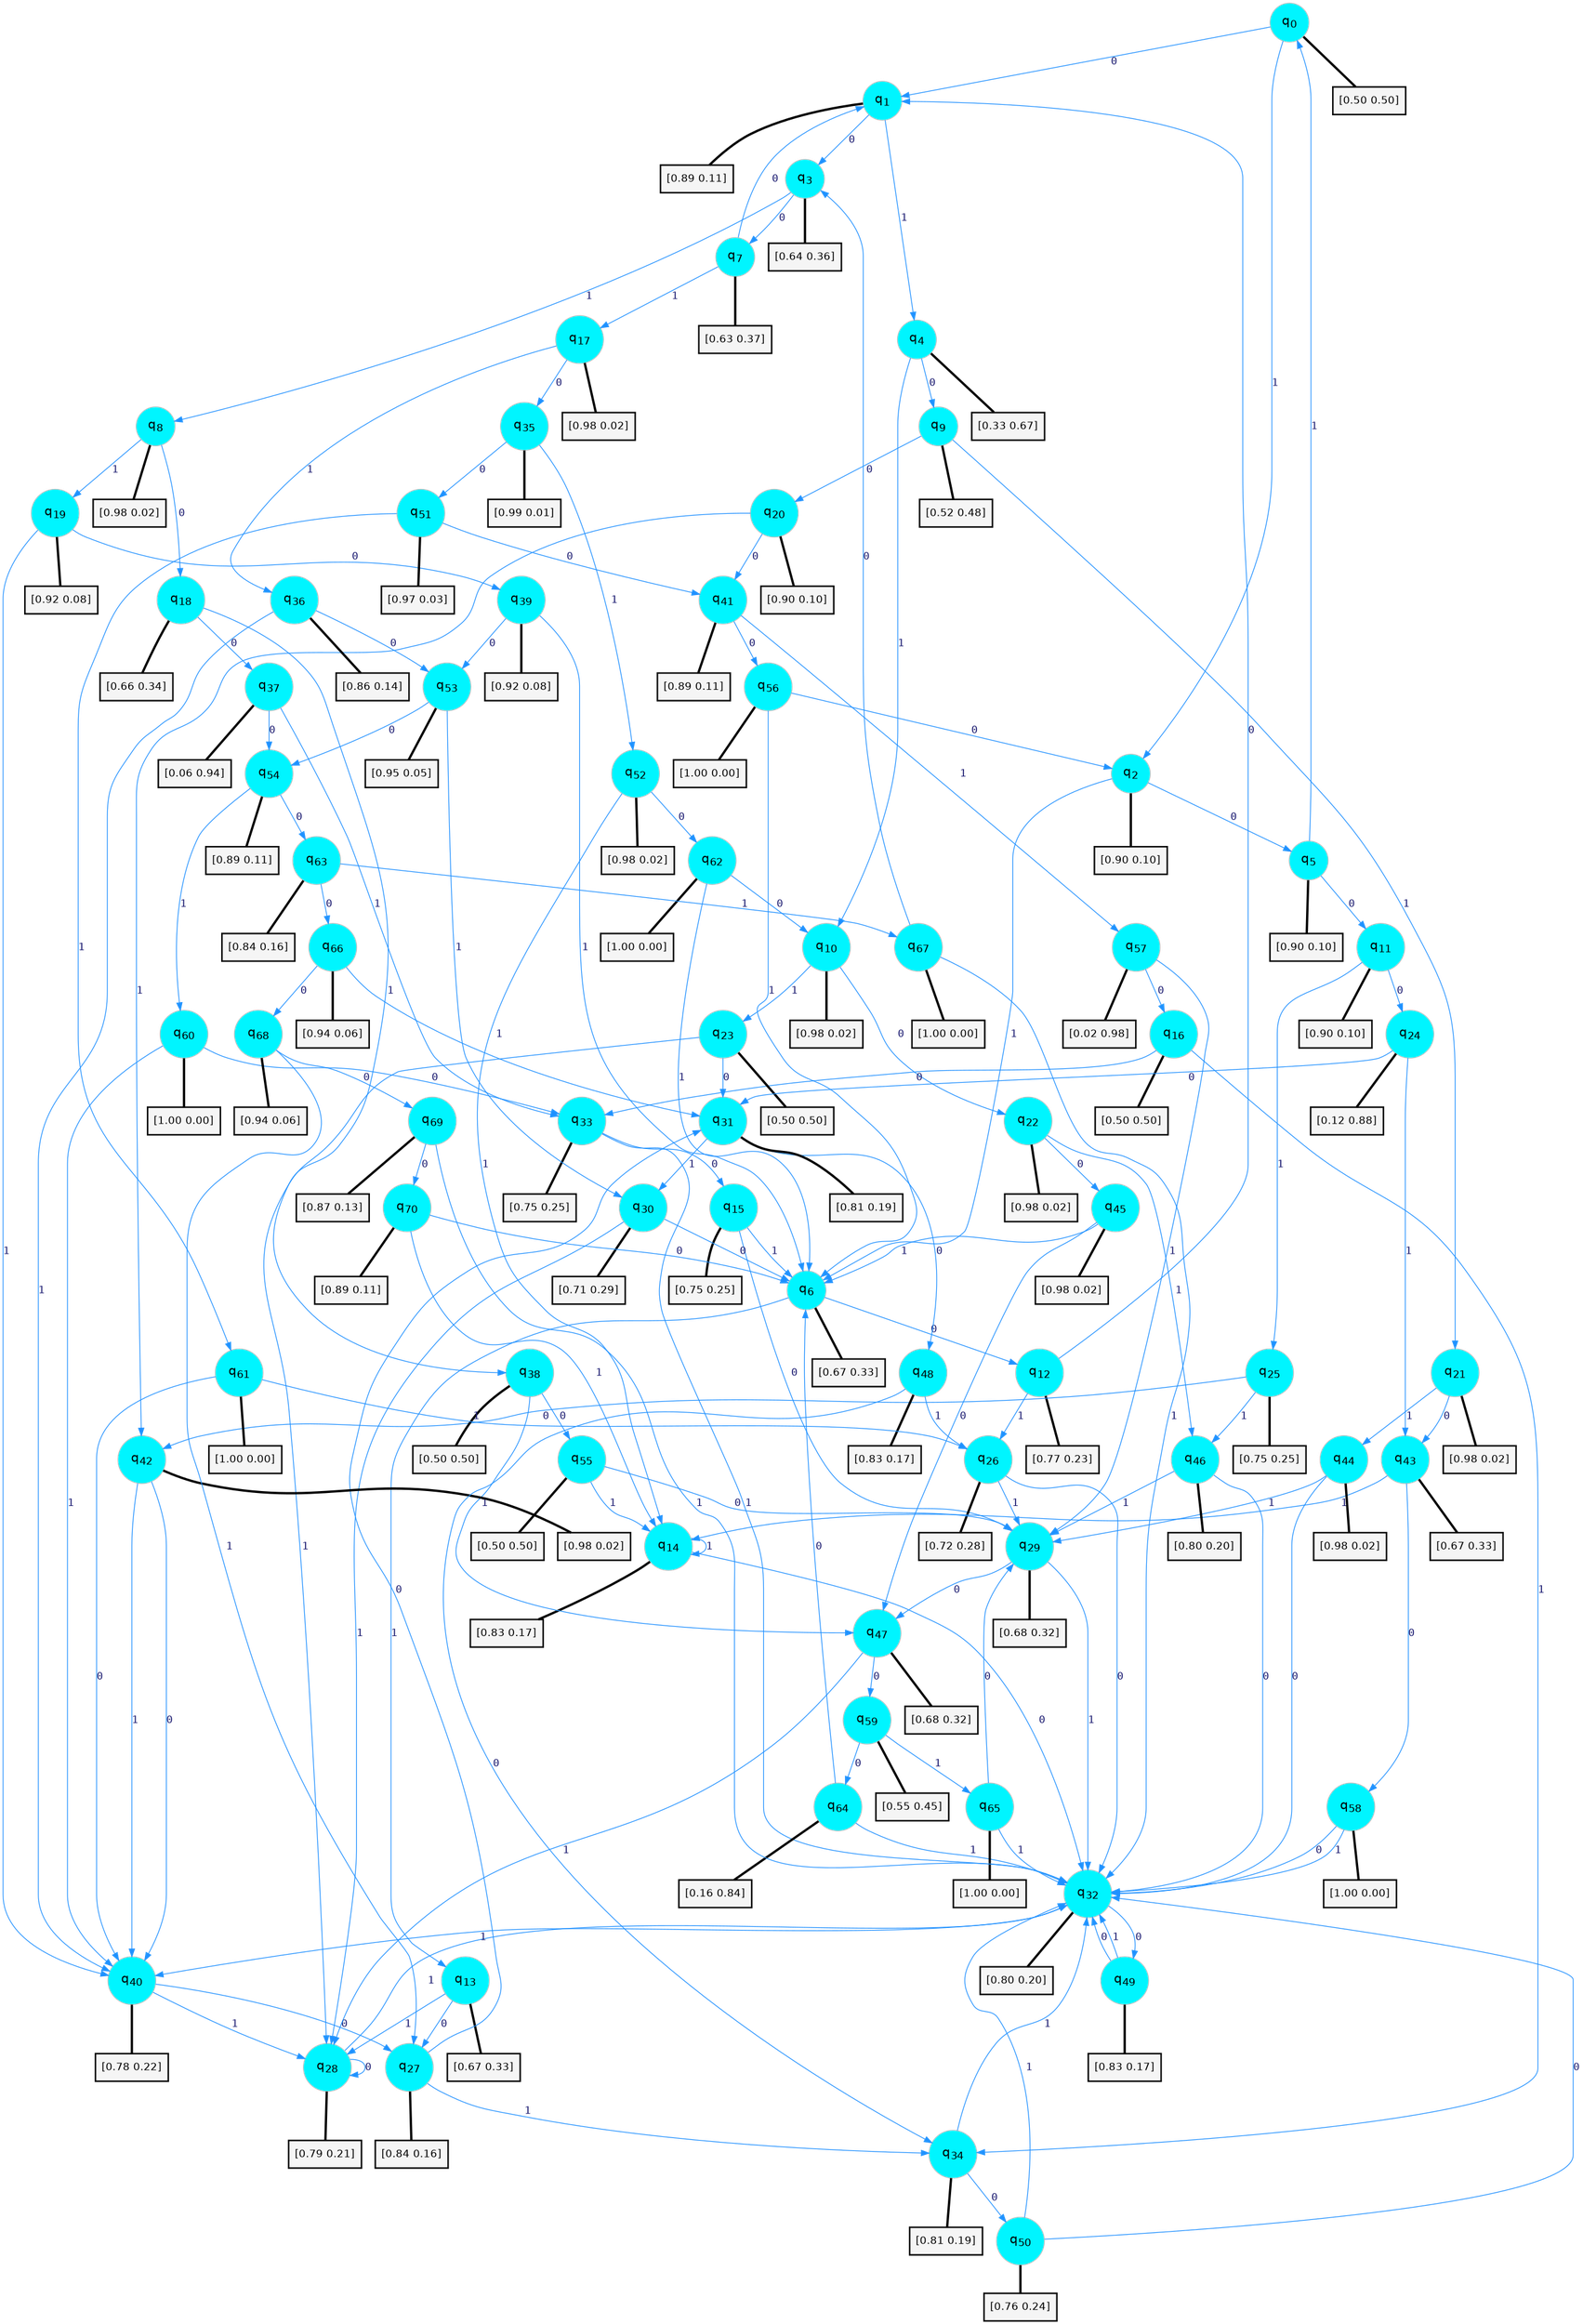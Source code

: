 digraph G {
graph [
bgcolor=transparent, dpi=300, rankdir=TD, size="40,25"];
node [
color=gray, fillcolor=turquoise1, fontcolor=black, fontname=Helvetica, fontsize=16, fontweight=bold, shape=circle, style=filled];
edge [
arrowsize=1, color=dodgerblue1, fontcolor=midnightblue, fontname=courier, fontweight=bold, penwidth=1, style=solid, weight=20];
0[label=<q<SUB>0</SUB>>];
1[label=<q<SUB>1</SUB>>];
2[label=<q<SUB>2</SUB>>];
3[label=<q<SUB>3</SUB>>];
4[label=<q<SUB>4</SUB>>];
5[label=<q<SUB>5</SUB>>];
6[label=<q<SUB>6</SUB>>];
7[label=<q<SUB>7</SUB>>];
8[label=<q<SUB>8</SUB>>];
9[label=<q<SUB>9</SUB>>];
10[label=<q<SUB>10</SUB>>];
11[label=<q<SUB>11</SUB>>];
12[label=<q<SUB>12</SUB>>];
13[label=<q<SUB>13</SUB>>];
14[label=<q<SUB>14</SUB>>];
15[label=<q<SUB>15</SUB>>];
16[label=<q<SUB>16</SUB>>];
17[label=<q<SUB>17</SUB>>];
18[label=<q<SUB>18</SUB>>];
19[label=<q<SUB>19</SUB>>];
20[label=<q<SUB>20</SUB>>];
21[label=<q<SUB>21</SUB>>];
22[label=<q<SUB>22</SUB>>];
23[label=<q<SUB>23</SUB>>];
24[label=<q<SUB>24</SUB>>];
25[label=<q<SUB>25</SUB>>];
26[label=<q<SUB>26</SUB>>];
27[label=<q<SUB>27</SUB>>];
28[label=<q<SUB>28</SUB>>];
29[label=<q<SUB>29</SUB>>];
30[label=<q<SUB>30</SUB>>];
31[label=<q<SUB>31</SUB>>];
32[label=<q<SUB>32</SUB>>];
33[label=<q<SUB>33</SUB>>];
34[label=<q<SUB>34</SUB>>];
35[label=<q<SUB>35</SUB>>];
36[label=<q<SUB>36</SUB>>];
37[label=<q<SUB>37</SUB>>];
38[label=<q<SUB>38</SUB>>];
39[label=<q<SUB>39</SUB>>];
40[label=<q<SUB>40</SUB>>];
41[label=<q<SUB>41</SUB>>];
42[label=<q<SUB>42</SUB>>];
43[label=<q<SUB>43</SUB>>];
44[label=<q<SUB>44</SUB>>];
45[label=<q<SUB>45</SUB>>];
46[label=<q<SUB>46</SUB>>];
47[label=<q<SUB>47</SUB>>];
48[label=<q<SUB>48</SUB>>];
49[label=<q<SUB>49</SUB>>];
50[label=<q<SUB>50</SUB>>];
51[label=<q<SUB>51</SUB>>];
52[label=<q<SUB>52</SUB>>];
53[label=<q<SUB>53</SUB>>];
54[label=<q<SUB>54</SUB>>];
55[label=<q<SUB>55</SUB>>];
56[label=<q<SUB>56</SUB>>];
57[label=<q<SUB>57</SUB>>];
58[label=<q<SUB>58</SUB>>];
59[label=<q<SUB>59</SUB>>];
60[label=<q<SUB>60</SUB>>];
61[label=<q<SUB>61</SUB>>];
62[label=<q<SUB>62</SUB>>];
63[label=<q<SUB>63</SUB>>];
64[label=<q<SUB>64</SUB>>];
65[label=<q<SUB>65</SUB>>];
66[label=<q<SUB>66</SUB>>];
67[label=<q<SUB>67</SUB>>];
68[label=<q<SUB>68</SUB>>];
69[label=<q<SUB>69</SUB>>];
70[label=<q<SUB>70</SUB>>];
71[label="[0.50 0.50]", shape=box,fontcolor=black, fontname=Helvetica, fontsize=14, penwidth=2, fillcolor=whitesmoke,color=black];
72[label="[0.89 0.11]", shape=box,fontcolor=black, fontname=Helvetica, fontsize=14, penwidth=2, fillcolor=whitesmoke,color=black];
73[label="[0.90 0.10]", shape=box,fontcolor=black, fontname=Helvetica, fontsize=14, penwidth=2, fillcolor=whitesmoke,color=black];
74[label="[0.64 0.36]", shape=box,fontcolor=black, fontname=Helvetica, fontsize=14, penwidth=2, fillcolor=whitesmoke,color=black];
75[label="[0.33 0.67]", shape=box,fontcolor=black, fontname=Helvetica, fontsize=14, penwidth=2, fillcolor=whitesmoke,color=black];
76[label="[0.90 0.10]", shape=box,fontcolor=black, fontname=Helvetica, fontsize=14, penwidth=2, fillcolor=whitesmoke,color=black];
77[label="[0.67 0.33]", shape=box,fontcolor=black, fontname=Helvetica, fontsize=14, penwidth=2, fillcolor=whitesmoke,color=black];
78[label="[0.63 0.37]", shape=box,fontcolor=black, fontname=Helvetica, fontsize=14, penwidth=2, fillcolor=whitesmoke,color=black];
79[label="[0.98 0.02]", shape=box,fontcolor=black, fontname=Helvetica, fontsize=14, penwidth=2, fillcolor=whitesmoke,color=black];
80[label="[0.52 0.48]", shape=box,fontcolor=black, fontname=Helvetica, fontsize=14, penwidth=2, fillcolor=whitesmoke,color=black];
81[label="[0.98 0.02]", shape=box,fontcolor=black, fontname=Helvetica, fontsize=14, penwidth=2, fillcolor=whitesmoke,color=black];
82[label="[0.90 0.10]", shape=box,fontcolor=black, fontname=Helvetica, fontsize=14, penwidth=2, fillcolor=whitesmoke,color=black];
83[label="[0.77 0.23]", shape=box,fontcolor=black, fontname=Helvetica, fontsize=14, penwidth=2, fillcolor=whitesmoke,color=black];
84[label="[0.67 0.33]", shape=box,fontcolor=black, fontname=Helvetica, fontsize=14, penwidth=2, fillcolor=whitesmoke,color=black];
85[label="[0.83 0.17]", shape=box,fontcolor=black, fontname=Helvetica, fontsize=14, penwidth=2, fillcolor=whitesmoke,color=black];
86[label="[0.75 0.25]", shape=box,fontcolor=black, fontname=Helvetica, fontsize=14, penwidth=2, fillcolor=whitesmoke,color=black];
87[label="[0.50 0.50]", shape=box,fontcolor=black, fontname=Helvetica, fontsize=14, penwidth=2, fillcolor=whitesmoke,color=black];
88[label="[0.98 0.02]", shape=box,fontcolor=black, fontname=Helvetica, fontsize=14, penwidth=2, fillcolor=whitesmoke,color=black];
89[label="[0.66 0.34]", shape=box,fontcolor=black, fontname=Helvetica, fontsize=14, penwidth=2, fillcolor=whitesmoke,color=black];
90[label="[0.92 0.08]", shape=box,fontcolor=black, fontname=Helvetica, fontsize=14, penwidth=2, fillcolor=whitesmoke,color=black];
91[label="[0.90 0.10]", shape=box,fontcolor=black, fontname=Helvetica, fontsize=14, penwidth=2, fillcolor=whitesmoke,color=black];
92[label="[0.98 0.02]", shape=box,fontcolor=black, fontname=Helvetica, fontsize=14, penwidth=2, fillcolor=whitesmoke,color=black];
93[label="[0.98 0.02]", shape=box,fontcolor=black, fontname=Helvetica, fontsize=14, penwidth=2, fillcolor=whitesmoke,color=black];
94[label="[0.50 0.50]", shape=box,fontcolor=black, fontname=Helvetica, fontsize=14, penwidth=2, fillcolor=whitesmoke,color=black];
95[label="[0.12 0.88]", shape=box,fontcolor=black, fontname=Helvetica, fontsize=14, penwidth=2, fillcolor=whitesmoke,color=black];
96[label="[0.75 0.25]", shape=box,fontcolor=black, fontname=Helvetica, fontsize=14, penwidth=2, fillcolor=whitesmoke,color=black];
97[label="[0.72 0.28]", shape=box,fontcolor=black, fontname=Helvetica, fontsize=14, penwidth=2, fillcolor=whitesmoke,color=black];
98[label="[0.84 0.16]", shape=box,fontcolor=black, fontname=Helvetica, fontsize=14, penwidth=2, fillcolor=whitesmoke,color=black];
99[label="[0.79 0.21]", shape=box,fontcolor=black, fontname=Helvetica, fontsize=14, penwidth=2, fillcolor=whitesmoke,color=black];
100[label="[0.68 0.32]", shape=box,fontcolor=black, fontname=Helvetica, fontsize=14, penwidth=2, fillcolor=whitesmoke,color=black];
101[label="[0.71 0.29]", shape=box,fontcolor=black, fontname=Helvetica, fontsize=14, penwidth=2, fillcolor=whitesmoke,color=black];
102[label="[0.81 0.19]", shape=box,fontcolor=black, fontname=Helvetica, fontsize=14, penwidth=2, fillcolor=whitesmoke,color=black];
103[label="[0.80 0.20]", shape=box,fontcolor=black, fontname=Helvetica, fontsize=14, penwidth=2, fillcolor=whitesmoke,color=black];
104[label="[0.75 0.25]", shape=box,fontcolor=black, fontname=Helvetica, fontsize=14, penwidth=2, fillcolor=whitesmoke,color=black];
105[label="[0.81 0.19]", shape=box,fontcolor=black, fontname=Helvetica, fontsize=14, penwidth=2, fillcolor=whitesmoke,color=black];
106[label="[0.99 0.01]", shape=box,fontcolor=black, fontname=Helvetica, fontsize=14, penwidth=2, fillcolor=whitesmoke,color=black];
107[label="[0.86 0.14]", shape=box,fontcolor=black, fontname=Helvetica, fontsize=14, penwidth=2, fillcolor=whitesmoke,color=black];
108[label="[0.06 0.94]", shape=box,fontcolor=black, fontname=Helvetica, fontsize=14, penwidth=2, fillcolor=whitesmoke,color=black];
109[label="[0.50 0.50]", shape=box,fontcolor=black, fontname=Helvetica, fontsize=14, penwidth=2, fillcolor=whitesmoke,color=black];
110[label="[0.92 0.08]", shape=box,fontcolor=black, fontname=Helvetica, fontsize=14, penwidth=2, fillcolor=whitesmoke,color=black];
111[label="[0.78 0.22]", shape=box,fontcolor=black, fontname=Helvetica, fontsize=14, penwidth=2, fillcolor=whitesmoke,color=black];
112[label="[0.89 0.11]", shape=box,fontcolor=black, fontname=Helvetica, fontsize=14, penwidth=2, fillcolor=whitesmoke,color=black];
113[label="[0.98 0.02]", shape=box,fontcolor=black, fontname=Helvetica, fontsize=14, penwidth=2, fillcolor=whitesmoke,color=black];
114[label="[0.67 0.33]", shape=box,fontcolor=black, fontname=Helvetica, fontsize=14, penwidth=2, fillcolor=whitesmoke,color=black];
115[label="[0.98 0.02]", shape=box,fontcolor=black, fontname=Helvetica, fontsize=14, penwidth=2, fillcolor=whitesmoke,color=black];
116[label="[0.98 0.02]", shape=box,fontcolor=black, fontname=Helvetica, fontsize=14, penwidth=2, fillcolor=whitesmoke,color=black];
117[label="[0.80 0.20]", shape=box,fontcolor=black, fontname=Helvetica, fontsize=14, penwidth=2, fillcolor=whitesmoke,color=black];
118[label="[0.68 0.32]", shape=box,fontcolor=black, fontname=Helvetica, fontsize=14, penwidth=2, fillcolor=whitesmoke,color=black];
119[label="[0.83 0.17]", shape=box,fontcolor=black, fontname=Helvetica, fontsize=14, penwidth=2, fillcolor=whitesmoke,color=black];
120[label="[0.83 0.17]", shape=box,fontcolor=black, fontname=Helvetica, fontsize=14, penwidth=2, fillcolor=whitesmoke,color=black];
121[label="[0.76 0.24]", shape=box,fontcolor=black, fontname=Helvetica, fontsize=14, penwidth=2, fillcolor=whitesmoke,color=black];
122[label="[0.97 0.03]", shape=box,fontcolor=black, fontname=Helvetica, fontsize=14, penwidth=2, fillcolor=whitesmoke,color=black];
123[label="[0.98 0.02]", shape=box,fontcolor=black, fontname=Helvetica, fontsize=14, penwidth=2, fillcolor=whitesmoke,color=black];
124[label="[0.95 0.05]", shape=box,fontcolor=black, fontname=Helvetica, fontsize=14, penwidth=2, fillcolor=whitesmoke,color=black];
125[label="[0.89 0.11]", shape=box,fontcolor=black, fontname=Helvetica, fontsize=14, penwidth=2, fillcolor=whitesmoke,color=black];
126[label="[0.50 0.50]", shape=box,fontcolor=black, fontname=Helvetica, fontsize=14, penwidth=2, fillcolor=whitesmoke,color=black];
127[label="[1.00 0.00]", shape=box,fontcolor=black, fontname=Helvetica, fontsize=14, penwidth=2, fillcolor=whitesmoke,color=black];
128[label="[0.02 0.98]", shape=box,fontcolor=black, fontname=Helvetica, fontsize=14, penwidth=2, fillcolor=whitesmoke,color=black];
129[label="[1.00 0.00]", shape=box,fontcolor=black, fontname=Helvetica, fontsize=14, penwidth=2, fillcolor=whitesmoke,color=black];
130[label="[0.55 0.45]", shape=box,fontcolor=black, fontname=Helvetica, fontsize=14, penwidth=2, fillcolor=whitesmoke,color=black];
131[label="[1.00 0.00]", shape=box,fontcolor=black, fontname=Helvetica, fontsize=14, penwidth=2, fillcolor=whitesmoke,color=black];
132[label="[1.00 0.00]", shape=box,fontcolor=black, fontname=Helvetica, fontsize=14, penwidth=2, fillcolor=whitesmoke,color=black];
133[label="[1.00 0.00]", shape=box,fontcolor=black, fontname=Helvetica, fontsize=14, penwidth=2, fillcolor=whitesmoke,color=black];
134[label="[0.84 0.16]", shape=box,fontcolor=black, fontname=Helvetica, fontsize=14, penwidth=2, fillcolor=whitesmoke,color=black];
135[label="[0.16 0.84]", shape=box,fontcolor=black, fontname=Helvetica, fontsize=14, penwidth=2, fillcolor=whitesmoke,color=black];
136[label="[1.00 0.00]", shape=box,fontcolor=black, fontname=Helvetica, fontsize=14, penwidth=2, fillcolor=whitesmoke,color=black];
137[label="[0.94 0.06]", shape=box,fontcolor=black, fontname=Helvetica, fontsize=14, penwidth=2, fillcolor=whitesmoke,color=black];
138[label="[1.00 0.00]", shape=box,fontcolor=black, fontname=Helvetica, fontsize=14, penwidth=2, fillcolor=whitesmoke,color=black];
139[label="[0.94 0.06]", shape=box,fontcolor=black, fontname=Helvetica, fontsize=14, penwidth=2, fillcolor=whitesmoke,color=black];
140[label="[0.87 0.13]", shape=box,fontcolor=black, fontname=Helvetica, fontsize=14, penwidth=2, fillcolor=whitesmoke,color=black];
141[label="[0.89 0.11]", shape=box,fontcolor=black, fontname=Helvetica, fontsize=14, penwidth=2, fillcolor=whitesmoke,color=black];
0->1 [label=0];
0->2 [label=1];
0->71 [arrowhead=none, penwidth=3,color=black];
1->3 [label=0];
1->4 [label=1];
1->72 [arrowhead=none, penwidth=3,color=black];
2->5 [label=0];
2->6 [label=1];
2->73 [arrowhead=none, penwidth=3,color=black];
3->7 [label=0];
3->8 [label=1];
3->74 [arrowhead=none, penwidth=3,color=black];
4->9 [label=0];
4->10 [label=1];
4->75 [arrowhead=none, penwidth=3,color=black];
5->11 [label=0];
5->0 [label=1];
5->76 [arrowhead=none, penwidth=3,color=black];
6->12 [label=0];
6->13 [label=1];
6->77 [arrowhead=none, penwidth=3,color=black];
7->1 [label=0];
7->17 [label=1];
7->78 [arrowhead=none, penwidth=3,color=black];
8->18 [label=0];
8->19 [label=1];
8->79 [arrowhead=none, penwidth=3,color=black];
9->20 [label=0];
9->21 [label=1];
9->80 [arrowhead=none, penwidth=3,color=black];
10->22 [label=0];
10->23 [label=1];
10->81 [arrowhead=none, penwidth=3,color=black];
11->24 [label=0];
11->25 [label=1];
11->82 [arrowhead=none, penwidth=3,color=black];
12->1 [label=0];
12->26 [label=1];
12->83 [arrowhead=none, penwidth=3,color=black];
13->27 [label=0];
13->28 [label=1];
13->84 [arrowhead=none, penwidth=3,color=black];
14->32 [label=0];
14->14 [label=1];
14->85 [arrowhead=none, penwidth=3,color=black];
15->29 [label=0];
15->6 [label=1];
15->86 [arrowhead=none, penwidth=3,color=black];
16->33 [label=0];
16->34 [label=1];
16->87 [arrowhead=none, penwidth=3,color=black];
17->35 [label=0];
17->36 [label=1];
17->88 [arrowhead=none, penwidth=3,color=black];
18->37 [label=0];
18->38 [label=1];
18->89 [arrowhead=none, penwidth=3,color=black];
19->39 [label=0];
19->40 [label=1];
19->90 [arrowhead=none, penwidth=3,color=black];
20->41 [label=0];
20->42 [label=1];
20->91 [arrowhead=none, penwidth=3,color=black];
21->43 [label=0];
21->44 [label=1];
21->92 [arrowhead=none, penwidth=3,color=black];
22->45 [label=0];
22->46 [label=1];
22->93 [arrowhead=none, penwidth=3,color=black];
23->31 [label=0];
23->28 [label=1];
23->94 [arrowhead=none, penwidth=3,color=black];
24->31 [label=0];
24->43 [label=1];
24->95 [arrowhead=none, penwidth=3,color=black];
25->42 [label=0];
25->46 [label=1];
25->96 [arrowhead=none, penwidth=3,color=black];
26->32 [label=0];
26->29 [label=1];
26->97 [arrowhead=none, penwidth=3,color=black];
27->31 [label=0];
27->34 [label=1];
27->98 [arrowhead=none, penwidth=3,color=black];
28->28 [label=0];
28->32 [label=1];
28->99 [arrowhead=none, penwidth=3,color=black];
29->47 [label=0];
29->32 [label=1];
29->100 [arrowhead=none, penwidth=3,color=black];
30->6 [label=0];
30->28 [label=1];
30->101 [arrowhead=none, penwidth=3,color=black];
31->48 [label=0];
31->30 [label=1];
31->102 [arrowhead=none, penwidth=3,color=black];
32->49 [label=0];
32->40 [label=1];
32->103 [arrowhead=none, penwidth=3,color=black];
33->15 [label=0];
33->32 [label=1];
33->104 [arrowhead=none, penwidth=3,color=black];
34->50 [label=0];
34->32 [label=1];
34->105 [arrowhead=none, penwidth=3,color=black];
35->51 [label=0];
35->52 [label=1];
35->106 [arrowhead=none, penwidth=3,color=black];
36->53 [label=0];
36->40 [label=1];
36->107 [arrowhead=none, penwidth=3,color=black];
37->54 [label=0];
37->33 [label=1];
37->108 [arrowhead=none, penwidth=3,color=black];
38->55 [label=0];
38->47 [label=1];
38->109 [arrowhead=none, penwidth=3,color=black];
39->53 [label=0];
39->6 [label=1];
39->110 [arrowhead=none, penwidth=3,color=black];
40->27 [label=0];
40->28 [label=1];
40->111 [arrowhead=none, penwidth=3,color=black];
41->56 [label=0];
41->57 [label=1];
41->112 [arrowhead=none, penwidth=3,color=black];
42->40 [label=0];
42->40 [label=1];
42->113 [arrowhead=none, penwidth=3,color=black];
43->58 [label=0];
43->14 [label=1];
43->114 [arrowhead=none, penwidth=3,color=black];
44->32 [label=0];
44->29 [label=1];
44->115 [arrowhead=none, penwidth=3,color=black];
45->47 [label=0];
45->6 [label=1];
45->116 [arrowhead=none, penwidth=3,color=black];
46->32 [label=0];
46->29 [label=1];
46->117 [arrowhead=none, penwidth=3,color=black];
47->59 [label=0];
47->28 [label=1];
47->118 [arrowhead=none, penwidth=3,color=black];
48->34 [label=0];
48->26 [label=1];
48->119 [arrowhead=none, penwidth=3,color=black];
49->32 [label=0];
49->32 [label=1];
49->120 [arrowhead=none, penwidth=3,color=black];
50->32 [label=0];
50->32 [label=1];
50->121 [arrowhead=none, penwidth=3,color=black];
51->41 [label=0];
51->61 [label=1];
51->122 [arrowhead=none, penwidth=3,color=black];
52->62 [label=0];
52->14 [label=1];
52->123 [arrowhead=none, penwidth=3,color=black];
53->54 [label=0];
53->30 [label=1];
53->124 [arrowhead=none, penwidth=3,color=black];
54->63 [label=0];
54->60 [label=1];
54->125 [arrowhead=none, penwidth=3,color=black];
55->29 [label=0];
55->14 [label=1];
55->126 [arrowhead=none, penwidth=3,color=black];
56->2 [label=0];
56->6 [label=1];
56->127 [arrowhead=none, penwidth=3,color=black];
57->16 [label=0];
57->29 [label=1];
57->128 [arrowhead=none, penwidth=3,color=black];
58->32 [label=0];
58->32 [label=1];
58->129 [arrowhead=none, penwidth=3,color=black];
59->64 [label=0];
59->65 [label=1];
59->130 [arrowhead=none, penwidth=3,color=black];
60->33 [label=0];
60->40 [label=1];
60->131 [arrowhead=none, penwidth=3,color=black];
61->40 [label=0];
61->26 [label=1];
61->132 [arrowhead=none, penwidth=3,color=black];
62->10 [label=0];
62->6 [label=1];
62->133 [arrowhead=none, penwidth=3,color=black];
63->66 [label=0];
63->67 [label=1];
63->134 [arrowhead=none, penwidth=3,color=black];
64->6 [label=0];
64->32 [label=1];
64->135 [arrowhead=none, penwidth=3,color=black];
65->29 [label=0];
65->32 [label=1];
65->136 [arrowhead=none, penwidth=3,color=black];
66->68 [label=0];
66->31 [label=1];
66->137 [arrowhead=none, penwidth=3,color=black];
67->3 [label=0];
67->32 [label=1];
67->138 [arrowhead=none, penwidth=3,color=black];
68->69 [label=0];
68->27 [label=1];
68->139 [arrowhead=none, penwidth=3,color=black];
69->70 [label=0];
69->32 [label=1];
69->140 [arrowhead=none, penwidth=3,color=black];
70->6 [label=0];
70->14 [label=1];
70->141 [arrowhead=none, penwidth=3,color=black];
}
